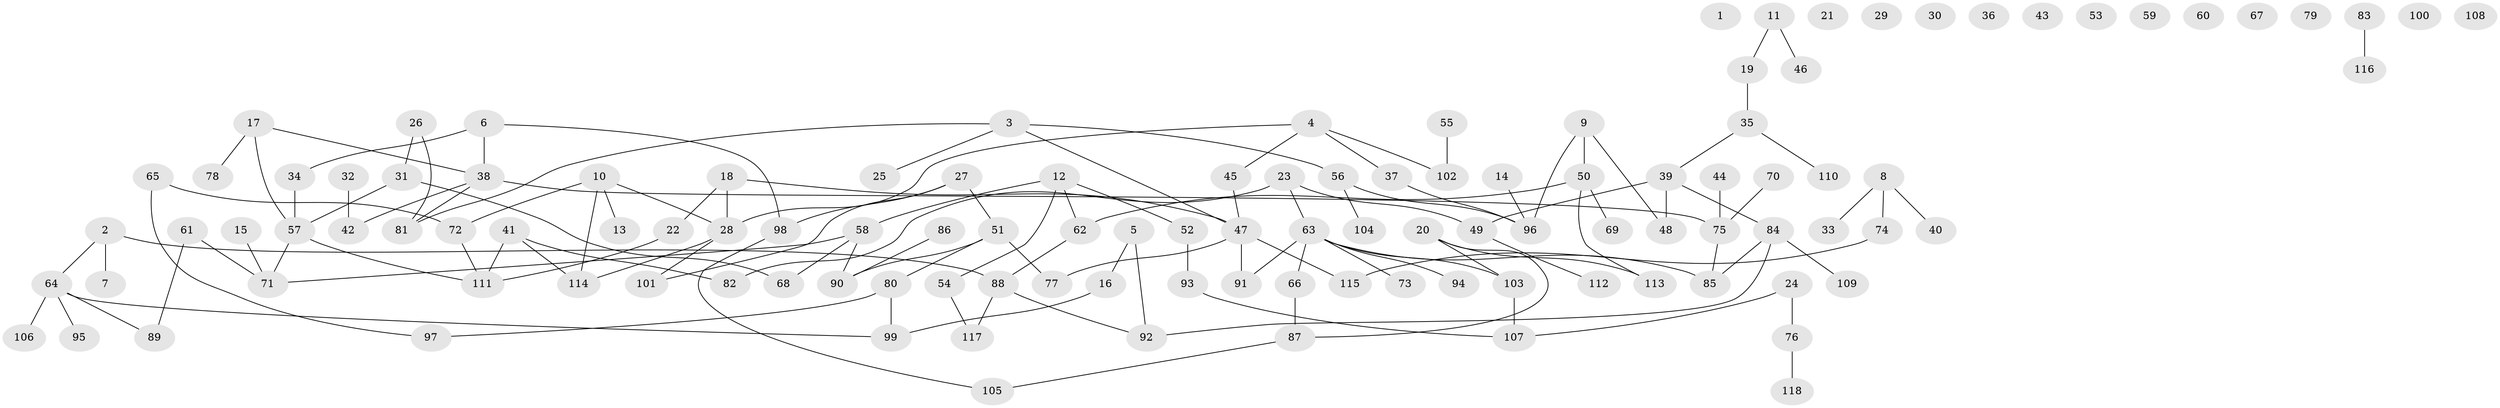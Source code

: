 // Generated by graph-tools (version 1.1) at 2025/39/03/09/25 04:39:14]
// undirected, 118 vertices, 130 edges
graph export_dot {
graph [start="1"]
  node [color=gray90,style=filled];
  1;
  2;
  3;
  4;
  5;
  6;
  7;
  8;
  9;
  10;
  11;
  12;
  13;
  14;
  15;
  16;
  17;
  18;
  19;
  20;
  21;
  22;
  23;
  24;
  25;
  26;
  27;
  28;
  29;
  30;
  31;
  32;
  33;
  34;
  35;
  36;
  37;
  38;
  39;
  40;
  41;
  42;
  43;
  44;
  45;
  46;
  47;
  48;
  49;
  50;
  51;
  52;
  53;
  54;
  55;
  56;
  57;
  58;
  59;
  60;
  61;
  62;
  63;
  64;
  65;
  66;
  67;
  68;
  69;
  70;
  71;
  72;
  73;
  74;
  75;
  76;
  77;
  78;
  79;
  80;
  81;
  82;
  83;
  84;
  85;
  86;
  87;
  88;
  89;
  90;
  91;
  92;
  93;
  94;
  95;
  96;
  97;
  98;
  99;
  100;
  101;
  102;
  103;
  104;
  105;
  106;
  107;
  108;
  109;
  110;
  111;
  112;
  113;
  114;
  115;
  116;
  117;
  118;
  2 -- 7;
  2 -- 64;
  2 -- 88;
  3 -- 25;
  3 -- 47;
  3 -- 56;
  3 -- 81;
  4 -- 28;
  4 -- 37;
  4 -- 45;
  4 -- 102;
  5 -- 16;
  5 -- 92;
  6 -- 34;
  6 -- 38;
  6 -- 98;
  8 -- 33;
  8 -- 40;
  8 -- 74;
  9 -- 48;
  9 -- 50;
  9 -- 96;
  10 -- 13;
  10 -- 28;
  10 -- 72;
  10 -- 114;
  11 -- 19;
  11 -- 46;
  12 -- 52;
  12 -- 54;
  12 -- 58;
  12 -- 62;
  14 -- 96;
  15 -- 71;
  16 -- 99;
  17 -- 38;
  17 -- 57;
  17 -- 78;
  18 -- 22;
  18 -- 28;
  18 -- 47;
  19 -- 35;
  20 -- 87;
  20 -- 103;
  20 -- 113;
  22 -- 111;
  23 -- 49;
  23 -- 63;
  23 -- 82;
  24 -- 76;
  24 -- 107;
  26 -- 31;
  26 -- 81;
  27 -- 51;
  27 -- 98;
  27 -- 101;
  28 -- 101;
  28 -- 114;
  31 -- 57;
  31 -- 68;
  32 -- 42;
  34 -- 57;
  35 -- 39;
  35 -- 110;
  37 -- 96;
  38 -- 42;
  38 -- 75;
  38 -- 81;
  39 -- 48;
  39 -- 49;
  39 -- 84;
  41 -- 82;
  41 -- 111;
  41 -- 114;
  44 -- 75;
  45 -- 47;
  47 -- 77;
  47 -- 91;
  47 -- 115;
  49 -- 112;
  50 -- 62;
  50 -- 69;
  50 -- 113;
  51 -- 77;
  51 -- 80;
  51 -- 90;
  52 -- 93;
  54 -- 117;
  55 -- 102;
  56 -- 96;
  56 -- 104;
  57 -- 71;
  57 -- 111;
  58 -- 68;
  58 -- 71;
  58 -- 90;
  61 -- 71;
  61 -- 89;
  62 -- 88;
  63 -- 66;
  63 -- 73;
  63 -- 85;
  63 -- 91;
  63 -- 94;
  63 -- 103;
  64 -- 89;
  64 -- 95;
  64 -- 99;
  64 -- 106;
  65 -- 72;
  65 -- 97;
  66 -- 87;
  70 -- 75;
  72 -- 111;
  74 -- 115;
  75 -- 85;
  76 -- 118;
  80 -- 97;
  80 -- 99;
  83 -- 116;
  84 -- 85;
  84 -- 92;
  84 -- 109;
  86 -- 90;
  87 -- 105;
  88 -- 92;
  88 -- 117;
  93 -- 107;
  98 -- 105;
  103 -- 107;
}

